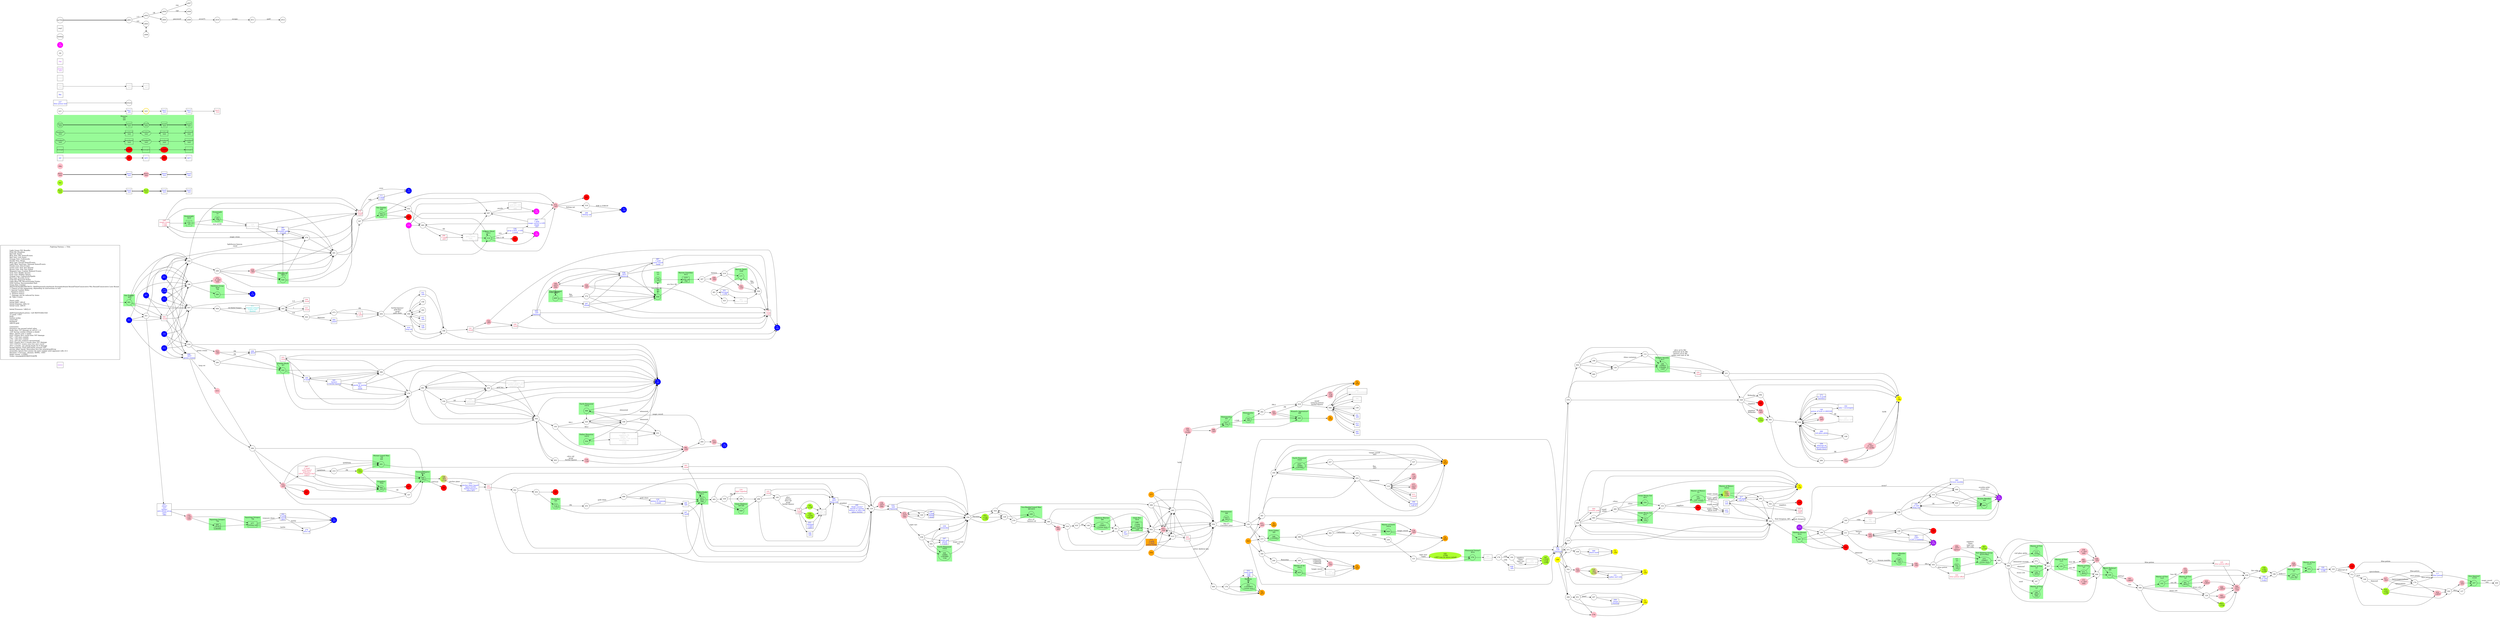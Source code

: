 digraph {
	// graph defaults
	rankdir=LR
	mclimit=50
	nodesep=.3 // changes horizontal separation of nodes
	ranksep=.4 // changes vertical separation of nodes
	node [height=.7
		width=.7
		shape=ellipse
		margin=0]
	edge[weight=5]
	stylesheet="../style.css"
	
	subgraph ShopMenu {
		node [fontcolor = "purple" shape = "rect" margin = 0.1]
		menu
	}

	// a box for a graph label
	// note that you can override the defaults set above
	title [label = "Fighting Fantasy --: Title\n\n \
		Light Green Fill: Benefits\l \
		Pink Fill: Penalties\l \
		Red Fill: Death\l \
		Blue Text: Key Items/Events\l \
		Red Text: Lost Items\l \
		Orange Text: Codewords\l \
		Purple Text: Shops\l \
		Blue Line: Forced Items/Events\l \
		Light Blue Text/Line: Optional Items/Events\l \
		Purple Line: Dice Events\l \
		Green Line: Stat Test Passed\l \
		Brown Line: Stat Test Failed\l \
		Magenta Line: Combat Related Events\l \
		Grey Text: Riddle Answer\l \
		Grey Line: Hidden Option\l \
		Orange Line: Codewords/Spells\l \
		Red Line: Possible Error\l \
		Gold Fill: Required Nodes\l \
		Light Blue Fill: Recommended Nodes\l \
		Gold Outline: Recommended Path\l \
		Green Box: Combat\l \
		SK/ST/LK/AT/AR/TM/CW/CL: Skill/Stamina/Luck/Attack Strength/Attack Round/Time/Consecutive Win Round/Consecutive Lose Round\l \
		?: Chance of this happening, depending on instructions in text\l \
		*: Special Combat Rules\l \
		-: Negative Status\l \
		+: Positive Status\l \
		^: Damage can be reduced by items\l \
		@: Take 2 items\l\l \
		Starts with:\l \
		Initial Skill: 1d6+6\l \
		Initial Stamina: 2d6+12\l \
		Initial Luck: 1d6+6\l\l \
		Initial Presence: 1d6/2+4\l\l \
		skill/stamina/luck potion: +all SK/ST/LK&1ILK\l \
		12 meal: +4ST\l \
		knife\l \
		leather jerkin\l \
		waterskin\l \
		backpack\l \
		2d6+6 gold\l\l \
		Comments:\l \
		Presence can exceed initial value\l \
		Knife does 1ST damage on roll of 1~4\l \
		-1AT during combat without a shield\l \
		004+: Ignore next 2 spells\l \
		032*: Enemy first round does 5ST daamge\l \
		037-: -1AT next combat\l \
		176-: -1AT next combat\l \
		315-: -2ST per creature encountered\l \
		044*: Enemy first 2 rounds does 5ST daamge\l \
		101*: EAT=21 means auto lost next round\l \
		201*: 2 heads, can attack heads for 6 damage\l \
		herbal liqueur: Each half bottle restores 4ST\l \
		pitcher plant liquid: Neutralize first fire attack/spell/trap\l \
		stoneskin: Ignore first enemy hit each combat until opponent rolls 21+\l \
		Parraine: 3 services: -disease, 6DMG, +8ST\l \
		blade venom: +1DMG\l \
		Order: item/gold/AT/SK/ST/LK/PR\l \
		"
		shape = "box"
		margin = 0.1]
		
	subgraph Boost {
		node [style = "filled" color = "greenyellow"]
		boo1 [label = "\N\n text"]
		boo3 [label = "\N\n text"]
		004 [label = "\N+\n +1LK"]
		010 [label = "\N\n +5ST\n +1PR"]
		053 [label = "\N\n +1LK\n +1PR"]
		067 [label = "\N\n +1LK"]
		125 [color = "greenyellow:pink" label = "\N\n -2ST\n +1PR"]
		132 [label = "\N+\n +2ST"]
		150 [label = "\N\n +3ST\n +1PR"]
		167 [label = "\N\n +1ILK\n +1LK\n +1PR"]
		181 [label = "\N\n +1AT"]
		188 [color = "greenyellow:pink" label = "\N\n -4ST\n +1LK"]
		240 [label = "\N\n +2SK\n +4ST (can be above initial)"]
		258 [label = "\N+\n +4ST"]
		329 [label = "\N\n +1ILK\n +all LK"]
		bst
	}

	subgraph Damage {
		node [style = "filled" color = "pink"]
		dam1 [label = "\N\n text"]
		dam3 [label = "\N\n text"]
		011 [label = "\N\n -3ST"]
		012 [label = "\N\n -2ST"]
		025 [label = "\N\n -1d6ST"]
		030 [label = "\N\n -1LK\n -1PR"]
		033 [label = "\N\n -3ST"]
		037 [label = "\N-\n -2ST"]
		050 [label = "\N\n -4ST"]
		054 [label = "\N\n -1d6ST"]
		068 [label = "\N\n -1d6ST"]
		071 [label = "\N\n -2ST"]
		072 [label = "\N\n -4ST"]
		075 [label = "\N\n -3ST?\n (SK)"]
		081 [label = "\N\n -4ST"]
		092 [label = "\N\n -3ST"]
		093 [label = "\N\n -1d6ST"]
		116 [label = "\N\n -1LK"]
		122 [label = "\N\n -2ST"]
		131 [label = "\N\n -1~4ST\n (SK)"]
		134 [label = "\N\n -5ST"]
		152 [label = "\N\n -1AT?\n (LK)"]
		158 [label = "\N\n -2ST?\n (SK)"]
		160 [label = "\N\n -2ST?\n (SK)"]
		176 [label = "\N-"]
		194 [label = "\N\n -?ST"]
		208 [label = "\N\n -3ST"]
		217 [label = "\N\n -5ST"]
		228 [label = "\N\n -3ST"]
		229 [label = "\N\n -3ST"]
		232 [label = "\N\n -1ST"]
		233 [label = "\N\n -2ST"]
		239 [label = "\N\n -1~4ST\n (SK)"]
		248 [label = "\N\n -2ST"]
		250 [label = "\N\n -?ST\n (?xSK)"]
		272 [label = "\N\n -3ST"]
		282 [label = "\N\n -4ST"]
		288 [label = "\N\n -2ST"]
		292 [label = "\N\n -2ST?\n (gems)"]
		297 [label = "\N\n -1ST"]
		301 [label = "\N\n -1d6ST"]
		303 [label = "\N\n -3ST"]
		315 [label = "\N-"]
		319 [label = "\N\n -3ST"]
		324 [label = "\N\n -0~6ST\n (1~3xSK)"]
		330 [label = "\N\n -4ST"]
		332 [label = "\N\n -1AT\n -2ST"]
		335 [label = "\N\n -4ST"]
		357 [label = "\N\n -1AT\n -2ST"]
		364 [label = "\N\n -2ST?\n -1LK"]
		370 [label = "\N\n -2~6ST\n (LK)"]
		372 [label = "\N\n -3ST"]
		377 [label = "\N\n -2ST?\n (SK)"]
		379 [label = "\N\n -2~6ST"]
		392 [label = "\N\n -1ST"]
		ddg
	}
	
	subgraph Death {
		node [style = "filled" color = "red"]
		005
		022
		027
		119
		123
		139
		162
		165
		225
		278
		310
		327
		350
		ddt
		ddt2
		monddt
		monddt2
	}

	subgraph Key_Item {
		node [fontcolor = "blue" shape = "rect"]
		key1 [label = "\N\n info" tooltip = "info text"]
		key2 [label = "\N\n text"]
		key3 [label = "\N\n text"]
		key4 [fontcolor = "crimson" label = "\N\n -text"]
		boo2 [class = "bst" label = "\N\n text"]
		boo4 [class = "bst" label = "\N\n text"]
		boo5 [class = "bst" label = "\N\n text"]
		dam2 [class = "ddg" label = "\N\n text"]
		dam4 [class = "ddg" label = "\N\n text"]
		dam5 [class = "ddg" label = "\N\n text"]
		opt
		opt2 [class = "bst"]
		opt3 [class = "bst"]
		006 [label = "\N\n -3ST?\n (green cream)"]
		013 [fontcolor = "crimson" label = "\N\n -meal"]
		016 [label = "\N\n lung rot"]
		021 [class = "bst" label = "\N\n -disease\n +1IST\n +allST"]
		026 [label = "\N\n -2AT\n (lantern)"]
		028 [label = "\N\n info" tooltip = "lure monsters out of water in pool room, valuable things in alchemical laboratory, door trapped, study magical box creates food"]
		038 [class = "ddg" label = "\N\n -3ST?\n (lantern)"]
		045 [label = "\N\n lantern\n 2 herbal liqueur"]
		047 [fontcolor = "crimson" class = "bst" label = "\N\n -5 gold?\n -gold chain?\n -gold key?\n -silver skeleton key?\n +4ST?"]
		064 [fontcolor = "crimson" label = "\N\n -wooden pole"]
		065 [fontcolor = "crimson" label = "\N\n -meal"]
		066 [label = "\N\n black mark"]
		070 [class = "bst" fontcolor = "crimson" label = "\N\n -2meal\n +2ST"]
		087 [label = "\N\n 1 gold\n rusty sword\n -meal"]
		088 [label = "\N\n red glass globe"]
		090 [fontcolor = "crimson" label = "\N\n -meal"]
		094 [label = "\N\n pearl"]
		100 [class = "bst" fontcolor = "crimson" label = "\N\n -magic stone\n +1LK\n +1PR"]
		103 [class = "ddg" label = "\N\n -3~4ST\n (lung rot)"]
		105 [fontcolor = "crimson" label = "\N\n -blue potion effect"]
		107 [label = "\N\n info" tooltip = "healingmagic at shrine, south-western tip, go through marshes and swordplains"]
		111 [class = "bst" label = "\N\n 2 meal\n +1LK"]
		117 [label = "\N\n blue potion"]
		118 [fontcolor = "crimson" label = "\N\n 2 gifts"]
		129 [label = "\N\n info" tooltip = "apprentice did work for wizards, air spirit in circle, wizard in dungens below black tower"]
		140 [class = "ddg" label = "\N\n potion of luck (+1d6/2LK)"]
		141 [fontcolor = "crimson" label = "\N\n -meal"]
		143 [fontcolor = "crimson" label = "\N\n -meal"]
		151 [label = "\N\n spikes and rods"]
		161 [label = "\N\n info" tooltip = "avoid elementals"]
		172 [label = "\N\n info" tooltip = "Master of Fire: Ziraphelis, brass orb: barrier smashed to ground"]
		175 [label = "\N\n pitcher plant liquid?\n (glass bottle/\n -herbal liqueur?/\n -olive oil?)"]
		180 [label = "\N\n 4 meal"]
		182 [label = "\N\n only 1 investigate"]
		197 [label = "\N\n 2 gold\n shield\n -meal"]
		202 [label = "\N\n 6 gold\n sword\n glue"]
		203 [class = "bst" label = "\N\n +4ST\n +1AT 2 combats"]
		206 [label = "\N\n -2EST"]
		209 [fontcolor = "crimson" label = "\N\n -meal"]
		210 [label = "\N\n -2AT\n (!lantern)"]
		213 [label = "\N\n info" tooltip = "tomb dust: can go to 015 after leaving apprentice"]
		216 [label = "\N\n potion of stamina\n 3 meal"]
		221 [class = "ddg" label = "\N\n chest?\n net?\n bottle?\n (ST) (ST-2) (ST-4)\n-2ST?\n (SK)"]
		223 [class = "ddg" label = "\N\n tome dust\n -1LK\n -1PR"]
		234 [fontcolor = "crimson" label = "\N\n fight together"]
		235 [label = "\N\n -1AT"]
		236 [label = "\N\n grog (+4ST, +1AT)\n 4 meal"]
		237 [label = "\N\n blue potion text"]
		238 [label = "\N\n stoneskin"]
		243 [fontcolor = "crimson" label = "\N\n -meal"]
		247 [label = "\N\n stone axe\n shield\n 5 meal"]
		249 [fontcolor = "crimson" label = "\N\n -meal"]
		251 [class = "bst" label = "\N\n Parraine\n +1PR"]
		259 [label = "\N\n ethereal oil\n spectrebane?\n (tomb dust)"]
		261 [label = "\N\n rope\n wooden pole\n 4 meal"]
		266 [label = "\N\n blade venom?\n (pestle & mortar\n lantern or olive oil)\n (glass bottle)"]
		267 [label = "\N\n rope"]
		273 [label = "\N\n 0~4 acid?\n (bottles)"]
		274 [class = "bst" fontcolor = "crimson" label = "\N\n -meal\n +4ST"]
		276 [class = "bst" fontcolor = "crimson" label = "\N\n -meal\n +2ST"]
		279 [label = "\N\n olive oil"]
		283 [fontcolor = "crimson" label = "\N\n -meal"]
		285 [label = "\N\n info" tooltip = "secret entrance cliff below tower, shantizair sought wizards"]
		287 [label = "\N\n shield"]
		293 [label = "\N\n info" tooltip = "don't take sword above fireplace, be careful of steps down next dungeon, traps in lab of master of waters, don't touch green globe or blue light screen"]
		294 [fontcolor = "crimson" label = "\N\n -meal"]
		298 [label = "\N\n -fishing net"]
		300 [class = "ddg" fontcolor = "crimson" label = "\N\n -meal\n -5ST"]
		306 [class = "bst" label = "\N\n decanter\n +all ST"]
		308 [class = "ddg" label = "\N\n -2~3ST\n (ruby)"]
		309 [label = "\N\n info" tooltip = "yellow wizard search for something, need to be allied, have to open tomb"]
		311 [fontcolor = "cyan3" label = "\N\n stamina potion?\n (1olive oil?)\n (bottle)"]
		313 [label = "\N\n pestle & mortar\n flint\n -meal"]
		317 [class = "bst" label = "\N\n +all meal\n +all ST"]
		321 [fontcolor = "crimson" label = "\N\n -meal"]
		322 [label = "\N\n -1AT\n (!lantern)"]
		326 [class = "bst" label = "\N\n 5 actions\n +1PR"]
		331 [label = "\N\n info" tooltip = "don't choose faceless at shrine"]
		344 [fontcolor = "crimson" label = "\N\n -blue potion effect"]
		347 [label = "\N\n 3 gold"]
		359 [label = "\N\n ?meal\n (?bottle)"]
		369 [label = "\N\n bronze manikin"]
		373 [label = "\N\n 3 gold\n 2 meal\n potion bottle"]
		382 [class = "ddg" label = "\N\n 7 gold\n magic sword (+1AT)\n shield\n -3ST"]
		390 [class = "ddg" label = "\N\n -2ST?\n (lung rot)"]
		393 [fontcolor = "crimson" label = "\N\n -meal"]
		396 [class = "ddg" fontcolor = "crimson" label = "\N\n -2 meal\n -2ST"]
		kky
	}
	
	subgraph Key_Word {
		node [fontcolor = "grey" shape = "rect"]
		wrd1 [label = "\N\n text"]
		wrd2 [label = "\N\n text"]
		wrd3 [label = "\N\n text"]
		040 [label = "\N\n gold key: 040\n stamina potion\n info" tooltip = "kendris at monastry\n true name, crystal, shrine safeguard, honorton key to crypt"]
		063 [label = "\N\n brass orb: 063"]
		080 [label = "\N\n rat-tailed fungus: 311\n pitcher plant: 175\n axeplant: 266"]
		091 [label = "\N\n Molander"]
		135 [label = "\N\n gold chain: 96"]
		145 [label = "\N\n glass bottle\n rope\n green cream: 145"]
		157 [label = "\N\n blue potion: 237"]
		170 [class = "bst" label = "\N\n sapphire: 50\n topaz: 24\n incantation of light: 100 speckles\n skeleton key\n +1LK\n +1PR"]
		220 [label = "\N\n diamond: 280"]
		230 [label = "\N\n Caltarelair\n Ralsteen"]
		245 [label = "\N\n ruby: 36\n tiger eye"]
		246 [label = "\N\n password: elementarae"]
		314 [label = "\N\n runes: 256"]
		360 [label = "\N\n fire ruby: 60"]
		386 [label = "\N\n Remishaz"]
		wwd
	}
	
	subgraph Shop {
		node [fontcolor = "purple" shape = "rect"]
		shop1 [label = "\N\n text"]
		shp
	}
	
	subgraph Combat {
		style = "filled" color = "palegreen"
		subgraph cluster_00 {
			label = "Monster\n 0/0\n 0/0"
			mon1 [label = "\N\n text"]
			mon2 [shape = "rect" class = "kky" label = "\N\n text"]
			mon3 [label = "\N\n text"]
			mon4 [shape = "rect" class = "kky" label = "\N\n text"]
			mon5 [shape = "rect" class = "kky" label = "\N\n text"]
			monboo1 [class = "bst" label = "\N\n text"]
			monboo2 [shape = "rect" class = "bst kky" label = "\N\n text"]
			monboo3 [class = "bst" label = "\N\n text"]
			monboo4 [shape = "rect" class = "bst kky" label = "\N\n text"]
			monboo5 [shape = "rect" class = "bst kky" label = "\N\n text"]
			mondam1 [class = "ddg" label = "\N\n text"]
			mondam2 [shape = "rect" class = "ddg kky" label = "\N\n text"]
			mondam3 [class = "ddg" label = "\N\n text"]
			mondam4 [shape = "rect" class = "ddg kky" label = "\N\n text"]
			mondam5 [shape = "rect" class = "ddg kky" label = "\N\n text"]
			monopt [shape = "rect" class = "bst kky"]
			monddt
			monopt2 [shape = "rect" class = "bst kky"]
			monddt2
			monopt3 [shape = "rect" class = "bst kky"]
		}

		subgraph cluster_01 {
			label = "Sea Zombie\n 6/7"
			001
		}
		
		subgraph cluster_02 {
			label = "Homunculus\n 8/5"
			007 [label = "\N\n -1AT"]
		}

		subgraph cluster_03 {
			label = "Stonewight\n 9/10"
			014 [shape = "rect" class = "kky" label = "\N\n info" tooltip = "stone circle in woods, monks found something, hid some crystals, secret with hermit of woodland"]
		}
		
		subgraph cluster_04 {
			label = "Slimeworm\n 8/10"
			029
		}
		
		subgraph cluster_05 {
			label = "Master of Waters\n 10/14"
			032 [style = "filled" color = "greenyellow:pink" label = "\N*\n -1SK?\n +1PR"]
		}
		
		subgraph cluster_06 {
			label = "Master of Earth\n 10/14"
			044 [label = "\N*"]
		}
		
		subgraph cluster_07 {
			label = "???\n 8/?"
			059
		}
		
		subgraph cluster_08 {
			label = "???\n ?/?"
			062 [class = "ddg" label = "\N\n -1AT\n -1ST"]
		}
		
		subgraph cluster_09 {
			label = "Swamp Alligator\n 8/10"
			069 [class = "ddg" label = "\N\n -3ST"]
		}

		subgraph cluster_10 {
			label = "Squirting Octopus\n 7/9"
			077 [shape = "rect" class = "kky" label = "\N\n fishing net"]
		}
		
		subgraph cluster_11 {
			label = "Grupplers\n 7/10"
			084 [class = "ddg" label = "\N\n -2ST"]
		}

		subgraph cluster_12 {
			label = "Pneumozone\n 9/9"
			101 [class = "ddg" label = "\N*\n -3ST"]
		}
		
		subgraph cluster_13 {
			label = "???\n ?/?"
			102 [label = "\N\n -2AT"]
		}
		
		subgraph cluster_14 {
			label = "Master of Fire\n ?/?"
			113 [label = "\N\n -1ESK"]
		}
		
		subgraph cluster_15 {
			label = "Greater Ghoul\n 9/11"
			114
		}
		
		subgraph cluster_16 {
			label = "Master of Fire\n 11/?"
			120
		}
		
		subgraph cluster_17 {
			label = "Great Moray Eel\n 8/11"
			133 [label = "\N\n -2AT"]
		}
		
		subgraph cluster_18 {
			label = "Master of Fire\n ?/?"
			136 [label = "\N\n -3EST"]
		}
		
		subgraph cluster_19 {
			label = "Barrow Guardian\n 9/12"
			137 [shape = "rect" class = "loss" label = "\N*\n lung rot\n -?AT"]
		}
		
		subgraph cluster_20 {
			label = "Master of Fire\n 11/?"
			142
		}
		
		subgraph cluster_21 {
			label = "Giant Roc\n 9/14"
			155 [shape = "rect" class = "kky" label = "\N\n 3 gold\n 3 meal\n glass bottle\n -1AT"]
		}
		
		subgraph cluster_22 {
			label = "Bronze Manikin\n 8/9"
			159 [label = "\N*\n -?ST/\n -1AT"]
		}
		
		subgraph cluster_23 {
			label = "Giant Skeleton\n 8/9 8/8"
			164 [label = "\N*"]
		}
		
		subgraph cluster_24 {
			label = "Skeleton Warrior\n 8/6"
			171 [label = "\N\n -1DMG?\n (!stone axe)"]
		}
		
		subgraph cluster_25 {
			label = "Shark-Kin\n 9/9"
			173 [label = "\N\n -1AT"]
		}
		
		subgraph cluster_26 {
			label = "Barrow Spirit\n 10/8"
			177
		}
		
		subgraph cluster_27 {
			label = "Homunculus\n ?/?"
			184 [class = "ddg" label = "\N\n -3ST"]
		}

		subgraph cluster_28 {
			label = "Mutant Amoeba\n 8/11"
			189 [label = "\N\n -1DMG?\n (!sheild)\n -1AT?"]
		}
		
		subgraph cluster_29 {
			label = "Stonewight\n ?/?"
			190 [class = "ddg" label = "\N\n -?SK"]
		}
		
		subgraph cluster_30 {
			label = "Master of Waters\n ?/?"
			191 [class = "ddt" label = "\N\n -2ST\n -2AT round"]
		}
		
		subgraph cluster_31 {
			label = "Master of Fire\n ?/?"
			199 [label = "\N\n -4EST\n (SK)"]
		}
		
		subgraph cluster_32 {
			label = "Hydra-Snake\n 8/11"
			201 [label = "\N*\n -4EST\n (SK)"]
		}
		
		subgraph cluster_33 {
			label = "Earth Elemental\n 14/22"
			205 [label = "\N*\n -1DMG\n +2EDMG"]
		}
		
		subgraph cluster_34 {
			label = "Zombie Monk\n 9/7"
			222
		}
		
		subgraph cluster_35 {
			label = "Black Skeleton*\n 9/9"
			224
		}
		
		subgraph cluster_36 {
			label = "Two-Headed Lizard Man\n 8/9 8/10"
			226
		}
		
		subgraph cluster_37 {
			label = "Mutant Lizard Man\n 7/9\n 9/9"
			241
		}
		
		subgraph cluster_38 {
			label = "Great Moray Eel\n 8/11"
			254
		}

		subgraph cluster_39 {
			label = "Dire Spectre*\n 11/19"
			257 [class = "ddt"]
		}
		
		subgraph cluster_40 {
			label = "Master of Air\n 10/11"
			265 [label = "\N*"]
		}
		
		subgraph cluster_41 {
			label = "Bronze Manikin\n 8/9"
			268 [label = "\N*"]
		}
		
		subgraph cluster_42 {
			label = "Fire Elemental\n 9/12"
			269 [label = "\N*"]
		}
		
		subgraph cluster_43 {
			label = "Master of Fire\n ?/?"
			271 [label = "\N\n -4EST"]
		}
		
		subgraph cluster_44 {
			label = "Red Skeleton Group\n 8/10+PR/2"
			275 [label = "\N\n -1DMG?\n (stone axe)"]
		}
		
		subgraph cluster_45 {
			label = "Master of Fire\n ?/?"
			295 [label = "\N\n win AR"]
		}
		
		subgraph cluster_46 {
			label = "Squirting Octopus\n 7/9"
			305 [shape = "rect" class = "kky" label = "\N\n -2EAT?\n (!gunk)"]
		}
		
		subgraph cluster_47 {
			label = "Sea Zombie\n 8/9"
			343 [class = "ddg" label = "\N\n -2ST"]
		}
		
		subgraph cluster_48 {
			label = "Bone Golem\n 8/9"
			348 [label = "\N\n +1EDMG"]
		}
		
		subgraph cluster_49 {
			label = "Skeleton\n 6/6"
			353 [label = "\N\n +1EDMG?\n (-stone axe)"]
		}
		
		subgraph cluster_50 {
			label = "Father Honorton\n 10/12"
			354
		}
		
		subgraph cluster_51 {
			label = "Earth Elemental\n 14/22"
			358 [class = "ddt" label = "\N\n -1DMG\n +2EDMG\n -1LK"]
		}
		
		subgraph cluster_52 {
			label = "Earth Elemental\n 10/14"
			368
		}
		
		subgraph cluster_53 {
			label = "Master of Fire\n 11/17"
			375
		}
		
		subgraph cluster_54 {
			label = "Elemental Vortex*\n 9/14"
			378
		}
		
		subgraph cluster_55 {
			label = "Skeleton Group\n 9/10\n 7/9"
			389
		}
		
		subgraph cluster_56 {
			label = "Master of Fire\n ?/?"
			391 [label = "\N\n -4EST"]
		}
		
		subgraph cluster_57 {
			label = "Wizard's Apprentice*\n 8/9"
			395
		}
		
		subgraph cluster_58 {
			label = "Skeletal Mutant\n 9/12"
			397
		}
		
		cbt
	}
	
	subgraph Area_1 {
		node [style = "filled" color = "blue" fontcolor = "white" fixedsize = true]
		034
		034.1 [label = "To\n 034"]
		166
		166.1 [label = "To\n 166"]
		212
		212.1 [label = "To\n 212"]
		281
		281.1 [label = "To\n 281"]
		363
		363.1 [label = "To\n 363"]
		379 [style = "filled" color = "blue" fontcolor = "white" fixedsize = true]
		379.1 [label = "To\n 379"]
		387
		387.1 [label = "To\n 387"]
	}
	
	subgraph Area_2 {
		node [style = "filled" color = "magenta" fontcolor = "white" fixedsize = true label = "To\n 356"]
		356 [label = "\N"]
		356.1
		356.2
		356.3
	}
	
	subgraph Area_3 {
		node [style = "filled" color = "orange" fixedsize = true]
		076
		076.1 [label = "To\n 076"]
		277
		277.1 [label = "To\n 277"]
		373 [style = "filled" color = "orange"]
		373.1 [label = "To\n 373"]
	}
	
	subgraph Area_4 {
		node [style = "filled" color = "orange" fixedsize = true label = "To\n 023"]
		023 [label = "\N"]
		023.1
		023.2
		023.3
		023.4
	}
	
	subgraph Area_5 {
		node [style = "filled" color = "yellow" fixedsize = true label = "To\n 106"]
		106 [label = "\N"]
		106.1
		106.2
		106.3
		106.4
		106.5
	}

	subgraph Area_6 {
		node [style = "filled" color = "purple" fontcolor = "white" fixedsize = true label = "To\n 079"]
		079 [label = "\N"]
		079.1
		079.2
	}

	subgraph Optional {
		node [shape = "rect" class = "opt kky"]
		opt [class = "opt kky"]
		monopt [class = "opt kky"]
		opt2 [class = "opt kky"]
		monopt2 [class = "opt kky"]
		opt3 [class = "opt kky"]
		monopt3 [class = "opt kky"]
	}
	
	subgraph Path {
		node [class = "path" penwidth = 3 color = "gold"]
		txt2
		key2 [class = "path"]
		wrd2 [class = "path"]
		key3
		wrd3
		boo3 [class = "path"]
		boo4 [class = "path bst"]
		boo5
		dam3 [class = "path"]
		dam4 [class = "path ddg"]
		dam5
		monboo3 [class = "path bst"]
		monboo4 [class = "path bst kky"]
		monboo5
		mondam3 [class = "path ddg"]
		mondam4 [class = "path ddg kky"]
		mondam5
		mon3 [class = "path"]
		mon4 [class = "path kky"]
		ddt2 [class = "path"]
		opt3 [class = "path opt kky"]
		monddt2 [class = "path"]
		monopt3 [class = "path opt kky"]
	}
	
	subgraph Required {
		node [shape = "rect" class = "req kky"]
		key3 [class = "req kky"]
		wrd3 [class = "req kky"]
		boo5 [class = "req kky"]
		dam5 [class = "req kky"]
		monboo5 [class = "req kky"]
		mondam5 [class = "req kky"]
		mon5 [class = "req kky"]
		ending [class = "req" shape = "octagon"]
		400 [class = "req" shape = "octagon"]
	}
	
	subgraph Required2 {
		node [shape = "rect" class = "req2 kky"]
		req2 [class = "req2 kky"]
	}
	
	mon1 -> mon2 -> mon3 -> mon4 -> mon5 [penwidth = 3]
	boo1 -> boo2 -> boo3 -> boo4 -> boo5 [penwidth = 3]
	dam1 -> dam2 -> dam3 -> dam4 -> dam5 [penwidth = 3]
	txt1 -> key1 -> txt2 -> key2 -> key3 -> key4
	wrd1 -> wrd2 -> wrd3
	opt -> ddt -> opt2 -> ddt2 -> opt3
	monboo1 -> monboo2 -> monboo3 -> monboo4 -> monboo5
	mondam1 -> mondam2 -> mondam3 -> mondam4 -> mondam5
	monopt -> monddt -> monopt2 -> monddt2 -> monopt3

	myTitle -> z001 [penwidth = 3]
	z001 -> z002 [class = "dice" label = "1-3"]
	z001 -> z003 [class = "dice" label = "4-6"]
	z002 -> z004 [class = "pass" label = "LK"]
	z002 -> z005 [class = "fail"]
	z003 -> z006 [dir = "both"]
	z004 -> z007 [class = "req" label = "req"]
	z004 -> z008 [class = "opt" label = "-opt"]
	z005 -> z009 [class = "pwd" label = "password"]
	z009 -> z010 [class = "err" label = "error(?)"]
	z010 -> z011 [class = "cbt" label = "escape"]
	z011 -> z012 [class = "skl" label = "spell"]

	{
		rank = same
		z003
		z006
	}
	
	{
		rank = same
		015
		385
	}

	title -> 001
	001 -> 351
	001 -> 057
	001 -> 090
	001 -> 186
	001 -> 333
	002 -> 015
	002 -> 385
	002 -> 056
	002 -> 037
	003 -> 116 [class = "opt" label = "-olive oil/\n -grog/\n -herbal liqueur"]
	003 -> 302
	004 -> 364
	005
	006 -> 315 [class = "req" label = "lung rot"]
	006 -> 384
	007 -> 184 [class = "cbt" label = ">3AR"]
	007 -> 395
	007 -> 262
	008 -> 311 [class = "pwd" label = "rat-failed fungus"]
	008 -> 345
	009 -> 103 [class = "pass" label = "LK"]
	009 -> 079.1 [class = "pass" label = "LK"]
	009 -> 268 [class = "fail"]
	010 -> 117 [class = "opt" label = "-blue potion"]
	010 -> 242
	010 -> 174 [class = "opt" label = "-spectrebane"]
	011 -> 023.4
	012 -> 379.1
	013 -> 110
	014 -> 135 [class = "cbt" label = "lose &le;2AR"]
	014 -> 190
	015 -> 065
	015 -> 385
	015 -> 056
	015 -> 037
	016 -> 168
	017 -> 131
	017 -> 239
	017 -> 120
	018 -> 290 [class = "pwd" label = "green cream"]
	018 -> 033
	018 -> 281.1
	019 -> 048 [class = "opt" label = "-meal/\n -stamina potion/\n -herbal liqueur"]
	019 -> 030
	019 -> 076.1
	020 -> 276
	021 -> 245
	022
	023 -> 215
	023 -> 381
	023 -> 322
	023 -> 071
	023 -> 340
	024 -> 399
	024 -> 128
	025 -> 364
	026 -> 276
	026 -> 038
	026 -> 160
	026 -> 059
	027
	028 -> 167
	029 -> 376
	029 -> 261
	029 -> 291
	029 -> 070
	030 -> 076.1
	031 -> 392
	032 -> 317
	032 -> 263
	033 -> 206 [class = "pass" label = "PR"]
	033 -> 222 [class = "fail"]
	034 -> 333
	034 -> 018
	034 -> 057
	034 -> 006
	035 -> 148 [class = "pass" label = "PR"]
	035 -> 341 [class = "fail"]
	036 -> 247
	036 -> 304
	036 -> 238
	036 -> 358
	037 -> 385
	037 -> 015
	037 -> 056
	038 -> 087
	038 -> 276
	038 -> 160
	038 -> 059
	039 -> 150 [class = "pwd" label = "fire ruby"]
	039 -> 308
	040 -> 356.2
	041 -> 055
	041 -> 201
	041 -> 124
	042 -> 060
	042 -> 112
	042 -> 130
	042 -> 169
	042 -> 189
	043 -> 094 [class = "pwd" label = "Ralsteen"]
	043 -> 073
	044 -> 134 [class = "req" label = "!magic sword"]
	044 -> 023.2
	045 -> 313
	045 -> 398
	045 -> 154
	046 -> 079.1 [class = "req" label = "-wooden pole/\n -stone axe"]
	046 -> 268
	047 -> 069
	047 -> 084
	047 -> 241 [class = "opt" label = "-gold/item"]
	047 -> 214 [class = "opt" label = "-gold/item"]
	048 -> 386
	048 -> 293
	048 -> 138
	048 -> 161
	048 -> 213
	048 -> 246
	048 -> 076.1
	049 -> 133
	049 -> 064
	049 -> 083
	049 -> 366
	049 -> 106.5
	050 -> 383
	051 -> 207 [class = "req" label = "pearl"]
	051 -> 176
	051 -> 106.3
	052 -> 085
	052 -> 097
	052 -> 114
	053 -> 128
	053 -> 024
	054 -> 242
	055 -> 139
	055 -> 173
	056 -> 144 [class = "pass" label = "SK(-2?)\n (!wooden pole)"]
	056 -> 101 [class = "fail"]
	057 -> 345
	057 -> 008
	058 -> 072
	058 -> 088
	058 -> 140
	058 -> 259
	058 -> 273
	058 -> 284
	058 -> 106.4
	059 -> 137 [class = "cbt" label = "win first AR"]
	059 -> 102 [class = "cbt" label = "lose first AR"]
	060 -> 130
	061 -> 104
	061 -> 281.1
	061 -> 255
	061 -> 302
	062 -> 275
	063 -> 020
	064 -> 049
	065 -> 089 [class = "opt" label = "silver skeleton key"]
	065 -> 385
	065 -> 056
	065 -> 037
	066 -> 106.1
	067 -> 260
	068 -> 364
	069 -> 162 [class = "cbt" label = "EAT=22"]
	069 -> 188
	070 -> 111 [class = "dice" label = "odd"]
	070 -> 212.1 [class = "dice" label = "even"]
	071 -> 023.3
	072 -> 058
	073 -> 204 [class = "pass" label = "PR"]
	073 -> 118 [class = "fail"]
	074 -> 017
	075 -> 036 [class = "pwd" label = "tiger eye"]
	075 -> 320
	075 -> 334
	076 -> 015
	076 -> 056
	076 -> 037
	077 -> 202 [class = "req" label = "treasure chest"]
	077 -> 279 [class = "req" label = "bottle"]
	077 -> 387.1
	078 -> 042
	078 -> 328
	078 -> 106.4
	079 -> 211
	079 -> 046 [class = "err" label = "error?"]
	079 -> 146
	079 -> 310
	080 -> 281.1
	080 -> 061
	080 -> 302
	081 -> 098
	081 -> 248
	082 -> 383
	083 -> 095 [class = "opt" label = "-meal/\n -slime"]
	083 -> 254 [class = "opt" label = "-slime"]
	083 -> 133
	083 -> 366
	083 -> 106.5
	084 -> 147 [class = "pass" label = "LK"]
	084 -> 327 [class = "fail"]
	085 -> 145 [class = "pass" label = "SK"]
	085 -> 396 [class = "fail"]
	086 -> 098
	086 -> 248
	086 -> 199 [class = "opt" label = "-acid"]
	086 -> 074 [class = "opt" label = "-elemental crystals"]
	086 -> 136 [class = "opt" label = "-diamond"]
	086 -> 187 [class = "opt" label = "-brass orb"]
	086 -> 113 [class = "opt" label = "-red glass globe"]
	087 -> 276
	087 -> 160
	087 -> 059
	088 -> 108
	088 -> 058
	089 -> 178
	089 -> 277.1
	090 -> 333
	090 -> 018
	090 -> 057
	090 -> 186
	090 -> 006
	091 -> 179
	092 -> 316
	092 -> 002
	093 -> 364
	094 -> 204
	095 -> 254 [class = "opt" label = "-slime"]
	095 -> 133
	095 -> 366
	095 -> 106.5
	096 -> 216 [class = "opt" label = "-gold chain"]
	096 -> 201
	096 -> 124
	097 -> 040 [class = "pwd" label = "puzzle"]
	097 -> 356.2
	098 -> 105 [class = "req" label = "blue potion"]
	098 -> 224
	099 -> 023.4
	099 -> 314 [class = "opt" label = "-1SK&ISK/\n -1LK&ILK/\n -1PR&IPR"]
	100 -> 014
	100 -> 291
	100 -> 261
	100 -> 070
	101 -> 144
	102 -> 137
	103 -> 115
	103 -> 079.1
	104 -> 230 [class = "pass" label = "LK"]
	104 -> 281.1 [class = "fail"]
	104 -> 255 [class = "fail"]
	104 -> 302 [class = "fail"]
	105 -> 364
	106 -> 371
	106 -> 352
	106 -> 289
	106 -> 078
	106 -> 219
	107 -> 394
	108 -> 058
	109 -> 123
	109 -> 203
	109 -> 335
	109 -> 079.2
	110 -> 357
	110 -> 306
	110 -> 377
	110 -> 013
	110 -> 337
	111 -> 212.1
	112 -> 231 [class = "pass" label = "-olive oil & SK/\n -ethereal oil & SK/\n -lantern oil & SK/\n spikes and rods & SK"]
	112 -> 189
	113 -> 017
	114 -> 356.1
	114 -> 022 [class = "cbt" label = "lose 3 AR"]
	114 -> 236 [class = "cbt" label = "win"]
	115 -> 009
	115 -> 268
	115 -> 369
	115 -> 046
	116 -> 392
	117 -> 257
	118 -> 204
	119
	120 -> 271 [class = "cbt" label = "win AR"]
	120 -> 081 [class = "cbt" label = "lose AR"]
	121 -> 240 [class = "pwd" label = "tiger eye/\n topaz"]
	121 -> 378
	122 -> 363.1
	122 -> 249
	123
	124 -> 158
	124 -> 210
	124 -> 334
	125 -> 151
	125 -> 106.2
	126 -> 093
	126 -> 068
	126 -> 004
	127 -> 257
	128 -> 226
	128 -> 270
	128 -> 024
	129 -> 394
	130 -> 112 [class = "req" label = "slime container"]
	130 -> 189
	131 -> 098
	132 -> 383
	133 -> 153
	134 -> 023.2
	135 -> 291
	135 -> 261
	135 -> 070
	136 -> 017
	137 -> 307
	138 -> 048
	139
	140 -> 157 [class = "pass" label = "SK"]
	140 -> 182 [class = "fail"]
	140 -> 058
	141 -> 363.1
	141 -> 122
	141 -> 249
	142 -> 391 [class = "cbt" label = "win AR"]
	142 -> 332 [class = "cbt" label = "lose AR"]
	143 -> 195
	143 -> 390
	144 -> 381
	144 -> 215
	144 -> 071
	144 -> 322
	144 -> 340
	145 -> 097
	145 -> 114
	145 -> 272
	146 -> 349
	146 -> 211
	146 -> 310
	147 -> 069
	//147 -> 372
	372 -> 147 [dir = back]
	148 -> 341 [class = "pass" label = "SK"]
	148 -> 171 [class = "fail"]
	148 -> 171
	149 -> 010 [class = "pwd" label = "diamond"]
	149 -> 217
	150 -> 196
	151 -> 125
	151 -> 106.2
	152 -> 305
	152 -> 077
	153 -> 350 [class = "pwd" label = "sapphire"]
	153 -> 191
	154 -> 255
	154 -> 061
	154 -> 302
	155 -> 002
	156 -> 394
	157 -> 058
	158 -> 210
	159 -> 194
	160 -> 269 [class = "req" label = "magic sword"]
	160 -> 330
	161 -> 048
	162
	163 -> 312 [class = "req" label = "ethereal oil"]
	163 -> 278
	164 -> 286
	165
	166 -> 018
	166 -> 057
	166 -> 186
	166 -> 006
	167 -> 322
	168 -> 141
	168 -> 363.1
	169 -> 130
	169 -> 189
	170 -> 281.1 [class = "opt" label = "elemental"]
	170 -> 031
	171 -> 341
	171 -> 002
	172 -> 317
	172 -> 366
	172 -> 106.5
	173 -> 253 [class = "pass" label = "PR"]
	173 -> 347 [class = "fail"]
	174 -> 117 [class = "opt" label = "blue potion"]
	174 -> 054
	175 -> 283
	176 -> 106.3
	177 -> 020 [class = "cbt" label = "flee\n -2ST"]
	177 -> 361
	178 -> 223
	178 -> 353
	178 -> 277.1
	179 -> 322
	179 -> 028 [class = "opt" label = "-1PR"]
	179 -> 192 [class = "opt" label = "-1PR"]
	180 -> 045
	180 -> 398
	180 -> 154
	181 -> 245
	182 -> 058
	183 -> 394
	184 -> 395
	184 -> 262
	185 -> 205
	185 -> 252
	185 -> 023.1
	186 -> 389
	186 -> 370
	187 -> 017
	188 -> 175 [class = "pwd" label = "pitcher plant"]
	188 -> 283
	189 -> 209
	189 -> 231
	190 -> 135
	191 -> 235 [class = "req" label = "magic sword\n black mark"]
	191 -> 032 [class = "req" label = "magic sword"]
	192 -> 220 [class = "pwd" label = "sapphire\n topaz\n tiger eye\n ruby"]
	192 -> 167
	193 -> 325 [class = "pass" label = "SK-2"]
	193 -> 336 [class = "pass" label = "SK-2"]
	193 -> 392 [class = "fail"]
	194 -> 355 [class = "pass" label = "SK-2"]
	195 -> 274 [class = "opt" label = "glue\n potion/\n olive oil/\n grog/\n herbal liqueur"]
	195 -> 390
	196 -> 295 [class = "pass" label = "ESK=11"]
	196 -> 229 [class = "fail"]
	197 -> 075
	197 -> 334
	198 -> 103
	198 -> 115
	198 -> 079.1
	199 -> 017
	200 -> 256 [class = "pwd" label = "runes"]
	200 -> 044
	201 -> 365
	201 -> 124
	202 -> 279 [class = "req" label = "bottle"]
	202 -> 387.1
	203 -> 123
	203 -> 335
	203 -> 079.2
	204 -> 394 [class = "opt" label = "herbal liqueur/\n gold key/\n grog/\n gold chain"]
	204 -> 168
	204 -> 016
	205 -> 023.1 [class = "req" label = "!magic sword\n -4ST"]
	205 -> 023.1 [class = "cbt" label = "flee\n -4ST"]
	205 -> 227
	206 -> 281.1
	206 -> 222
	207 -> 359
	207 -> 106.3
	208 -> 218
	209 -> 231
	210 -> 320
	210 -> 075
	210 -> 334
	211 -> 335 [class = "opt" label = "lantern\n oil"]
	211 -> 109
	211 -> 079.2
	212 -> 018
	212 -> 057
	212 -> 186
	212 -> 333
	213 -> 048
	214 -> 258 [class = "pass" label = "PR"]
	214 -> 241 [class = "fail"]
	215 -> 348
	215 -> 023.2
	216 -> 285
	217 -> 117 [class = "opt" label = "blue potion"]
	217 -> 242
	217 -> 174 [class = "opt" label = "lanternspectrebane"]
	218 -> 232
	218 -> 177
	218 -> 020
	219 -> 366
	219 -> 049
	220 -> 167
	221 -> 387.1
	221 -> 152
	222 -> 180
	222 -> 398
	222 -> 154
	223 -> 353
	223 -> 277.1
	224 -> 301 [class = "cbt" label = "EST&le;3"]
	224 -> 346 [class = "cbt" label = "win"]
	225
	226 -> 380
	227 -> 023.1
	227 -> 252
	228 -> 029
	228 -> 291
	228 -> 070
	229 -> 375
	230 -> 281.1
	230 -> 255
	230 -> 302
	231 -> 328
	231 -> 106.4
	232 -> 177
	232 -> 020
	233 -> 125
	233 -> 151
	233 -> 106.2
	234 -> 164
	235 -> 032
	236 -> 382
	236 -> 356.1
	237 -> return
	238 -> 334
	239 -> 248
	240 -> 378
	241 -> 393
	242 -> 127 [class = "pass" label = "PR-2"]
	242 -> 319 [class = "fail"]
	243 -> 281.1
	243 -> 180
	243 -> 154
	244 -> 099 [class = "pwd" label = "Remishaz"]
	244 -> 265
	245 -> 390
	246 -> 048
	247 -> 334
	248 -> 224
	249 -> 276
	249 -> 026
	250 -> 007
	250 -> 288
	251 -> 063
	252 -> 110 [class = "pwd" label = "elementarae"]
	252 -> 185
	252 -> 023.1
	253 -> 096 [class = "pwd" label = "gold chain"]
	253 -> 285
	254 -> 153
	255 -> 080 [class = "pwd" label = "gold key"]
	255 -> 281.1
	255 -> 061
	255 -> 302
	256 -> 121
	257 -> 400 [class = "cbt" label = "magic sword\n win"]
	258 -> 241
	258 -> 069
	258 -> 084
	259 -> 058
	260 -> 086
	260 -> 017
	261 -> 376
	261 -> 291
	261 -> 070
	262 -> 019 [class = "pass" label = "PR-2"]
	262 -> 303 [class = "fail"]
	263 -> 342
	263 -> 317
	263 -> 366
	263 -> 106.5
	264 -> 368 [class = "req" label = "magic sword"]
	264 -> 012
	265 -> 011 [class = "req" label = "!magic sword"]
	265 -> 023.4
	266 -> 124
	267 -> 155
	267 -> 002
	268 -> 103
	268 -> 079.1
	269 -> 374 [class = "cbt" label = "flee\n -2ST"]
	269 -> 287
	270 -> 380 [class = "obt" label = "olive oil\n -lantern oil"]
	270 -> 226
	270 -> 024
	271 -> 098
	271 -> 248
	272 -> 298 [class = "req" label = "fishing net"]
	272 -> 318
	272 -> 225
	273 -> 058
	274 -> 329
	274 -> 309
	274 -> 181
	274 -> 021
	274 -> 245
	275 -> 260
	276 -> 363.1
	277 -> 385
	277 -> 056
	277 -> 037
	278
	279 -> 387.1
	280 -> 159 [class = "req" label = "bronze manikin"]
	280 -> 194
	281 -> 376 [class = "pwd" label="lighthouse beacon\n -meal"]
	281 -> 333
	281 -> 057
	281 -> 186
	281 -> 006
	282 -> 198
	283 -> 041
	283 -> 201
	283 -> 124
	284 -> 297
	284 -> 058
	285 -> 201
	285 -> 124
	286 -> 195
	286 -> 143
	286 -> 390
	287 -> 276
	287 -> 038
	287 -> 059
	288 -> 007
	289 -> 051
	289 -> 176
	289 -> 106.3
	290 -> 206 [class = "pass" label = "PR"]
	290 -> 222 [class = "fail"]
	291 -> 367
	291 -> 070
	292 -> 067 [class = "pwd" label = "sapphire\n topaz\n tiger eye\n fire ruby"]
	292 -> 275
	293 -> 048
	294 -> 345
	295 -> 375
	296 -> 286
	297 -> 106.4
	297 -> 324
	298 -> 166.1
	299 -> 029
	299 -> 228
	299 -> 291
	299 -> 070
	300 -> 172
	301 -> 346
	302 -> 281.1
	302 -> 392
	302 -> 003
	302 -> 193
	303 -> 395
	303 -> 019 [class = "pass" label = "PR"]
	303 -> 395 [class = "fail"]
	304 -> 247
	304 -> 238
	304 -> 358
	304 -> 334
	305 -> 077
	306 -> 110
	307 -> 020
	307 -> 218 [class = "opt" label = "lantern"]
	307 -> 208
	308 -> 196
	309 -> 245
	310 -> 280 [class = "pwd" label = "diamond"]
	311 -> 345
	312 -> 149 [class = "opt" label = "acid"]
	312 -> 117 [class = "opt" label = "blue potion"]
	312 -> 054
	312 -> 174 [class = "opt" label = "spectrebane"]
	313 -> 398
	313 -> 281.1
	313 -> 154
	314 -> 023.4
	315 -> 384
	316 -> 035
	316 -> 002
	317 -> 263
	317 -> 366
	317 -> 106.5
	318 -> 166.1 [class = "cbt" label = "6AR vs ESK=8"]
	319 -> 257
	320 -> 197
	320 -> 075
	320 -> 334
	321 -> 345
	322 -> 371
	322 -> 352
	322 -> 289
	322 -> 078
	322 -> 219
	323 -> 063
	324 -> 058 [class = "pass" label = "SK"]
	324 -> 106.4 [class = "fail" label = "3xSK"]
	324 -> 106.4
	325 -> 336
	325 -> 281.1 [class = "opt" label = "elemental"]
	325 -> 031
	326 -> 163
	327
	328 -> 050 [class = "pwd" label = "sapphire"]
	328 -> 082 [class = "pwd" label = "Molander"]
	328 -> 132 [class = "pwd" label = "sapphire\n Molander"]
	328 -> 165
	328 -> 106.4
	329 -> 245
	330 -> 276
	330 -> 038
	330 -> 059
	331 -> 168
	332 -> 039
	333 -> 299
	333 -> 291
	333 -> 070
	334 -> 053 [class = "req" label = "Parraine"]
	334 -> 128
	334 -> 024
	335 -> 109
	335 -> 079.2
	336 -> 281.1 [class = "opt" label = "elemental"]
	336 -> 031
	336 -> 354
	336 -> 325
	337 -> 185
	337 -> 023.1
	338 -> 234 [class = "pass" label = "PR"]
	338 -> 296 [class = "fail"]
	339 -> 066
	339 -> 106.1
	340 -> 265
	340 -> 011
	340 -> 244
	341 -> 267
	341 -> 155
	341 -> 002
	342 -> 300 [class = "pwd" label = "sapphire"]
	342 -> 119
	343 -> 005
	343 -> 052
	343 -> 272
	344 -> 260
	345 -> 321 [class = "dice" label = "1"]
	345 -> 294 [class = "dice" label = "2-3"]
	345 -> 043 [class = "dice" label = "4-6"]
	346 -> 126 [class = "pwd" label = "brass orb"]
	346 -> 142
	346 -> 364
	346 -> 025
	347 -> 201
	347 -> 124
	348 -> 388
	349 -> 360 [class = "pwd" label = "ruby"]
	349 -> 282
	350 -> 235 [class = "req" label = "magic sword\n black mark"]
	350 -> 032 [class = "req" label = "magic sword"]
	351 -> 221
	351 -> 090
	351 -> 333
	352 -> 233
	352 -> 106.2
	353 -> 223
	353 -> 277.1
	354 -> 170
	355 -> 344 [class = "opt" label = "blue potion"]
	355 -> 062
	355 -> 275
	355 -> 292
	356 -> 085
	356 -> 097
	356 -> 114
	356 -> 272
	357 -> 110
	358 -> 334 [class = "cbt" label = "magic sword\n win"]
	359 -> 106.3
	360 -> 198
	361 -> 251
	361 -> 323
	362 -> 200 [class = "pwd" label = "Caltarelair"]
	362 -> 134
	363 -> 351
	363 -> 090
	363 -> 186
	363 -> 006
	364 -> 039
	365 -> 338
	365 -> 164
	365 -> 390
	366 -> 397
	366 -> 049
	366 -> 106.5
	366 -> final_dungeon [label = "final dungeon: 397"]
	367 -> 343
	367 -> 005
	367 -> 052
	368 -> 325
	368 -> 336
	368 -> 281.1
	369 -> 103
	369 -> 079.1
	370 -> 034.1
	371 -> 339
	371 -> 106.1
	372 -> 241
	372 -> 047
	372 -> 027
	372 -> 069
	372 -> 084
	373 -> 015
	373 -> 056
	373 -> 037
	374 -> 276
	374 -> 038
	374 -> 059
	375 -> 326
	376 -> 100 [class = "pwd" label = "magic stone"]
	376 -> 291
	376 -> 261
	376 -> 070
	377 -> 110
	378 -> 091
	379 -> 333
	379 -> 057
	379 -> 186
	379 -> 006
	380 -> 092
	380 -> 316
	380 -> 002
	381 -> 023.1
	381 -> 185
	381 -> 252
	//382 -> 085
	085 -> 382 [dir = back]
	//382 -> 097
	097 -> 382 [dir = back]
	382 -> 272
	383 -> 058
	383 -> 106.4
	384 -> 069
	384 -> 372
	384 -> 084
	385 -> 250 [class = "pass" label = "?xSK"]
	385 -> 015
	385 -> 056
	385 -> 037
	386 -> 048
	387 -> 090
	387 -> 333
	387 -> 057
	387 -> 186
	388 -> 362
	388 -> 044
	388 -> 134
	389 -> 034.1
	390 -> 266 [class = "pwd" label = "axeplant"]
	390 -> 124
	391 -> 039
	391 -> 025
	391 -> 126 [class = "pwd" label = "brass orb"]
	392 -> 264
	392 -> 379.1
	393 -> 334
	393 -> 201
	394 -> 168
	394 -> 107
	394 -> 129
	394 -> 156
	394 -> 183
	394 -> 331
	395 -> 373.1
	396 -> 145
	397 -> 146
	397 -> 211
	397 -> 310
	398 -> 243
	398 -> 281.1
	398 -> 180
	398 -> 154
	399 -> 015
	399 -> 385
	399 -> 056
	399 -> 037
	400
	400

/*
	001 [fontsize=25]
	002 [fontsize=25]
	003 [fontsize=25]
	004 [fontsize=25]
	005 [fontsize=25]
	006 [fontsize=25]
	007 [fontsize=25]
	008 [fontsize=25]
	009 [fontsize=25]
	010 [fontsize=25]
	011 [fontsize=25]
	012 [fontsize=25]
	013 [fontsize=25]
	014 [fontsize=25]
	015 [fontsize=25]
	016 [fontsize=25]
	017 [fontsize=25]
	018 [fontsize=25]
	019 [fontsize=25]
	020 [fontsize=25]
	021 [fontsize=25]
	022 [fontsize=25]
	023 [fontsize=25]
	024 [fontsize=25]
	025 [fontsize=25]
	026 [fontsize=25]
	027 [fontsize=25]
	028 [fontsize=25]
	029 [fontsize=25]
	030 [fontsize=25]
	031 [fontsize=25]
	032 [fontsize=25]
	033 [fontsize=25]
	034 [fontsize=25]
	035 [fontsize=25]
	036 [fontsize=25]
	037 [fontsize=25]
	038 [fontsize=25]
	039 [fontsize=25]
	040 [fontsize=25]
	041 [fontsize=25]
	042 [fontsize=25]
	043 [fontsize=25]
	044 [fontsize=25]
	045 [fontsize=25]
	046 [fontsize=25]
	047 [fontsize=25]
	048 [fontsize=25]
	049 [fontsize=25]
	050 [fontsize=25]
	051 [fontsize=25]
	052 [fontsize=25]
	053 [fontsize=25]
	054 [fontsize=25]
	055 [fontsize=25]
	056 [fontsize=25]
	057 [fontsize=25]
	058 [fontsize=25]
	059 [fontsize=25]
	060 [fontsize=25]
	061 [fontsize=25]
	062 [fontsize=25]
	063 [fontsize=25]
	064 [fontsize=25]
	065 [fontsize=25]
	066 [fontsize=25]
	067 [fontsize=25]
	068 [fontsize=25]
	069 [fontsize=25]
	070 [fontsize=25]
	071 [fontsize=25]
	072 [fontsize=25]
	073 [fontsize=25]
	074 [fontsize=25]
	075 [fontsize=25]
	076 [fontsize=25]
	077 [fontsize=25]
	078 [fontsize=25]
	079 [fontsize=25]
	080 [fontsize=25]
	081 [fontsize=25]
	082 [fontsize=25]
	083 [fontsize=25]
	084 [fontsize=25]
	085 [fontsize=25]
	086 [fontsize=25]
	087 [fontsize=25]
	088 [fontsize=25]
	089 [fontsize=25]
	090 [fontsize=25]
	091 [fontsize=25]
	092 [fontsize=25]
	093 [fontsize=25]
	094 [fontsize=25]
	095 [fontsize=25]
	096 [fontsize=25]
	097 [fontsize=25]
	098 [fontsize=25]
	099 [fontsize=25]
	100 [fontsize=25]
	101 [fontsize=25]
	102 [fontsize=25]
	103 [fontsize=25]
	104 [fontsize=25]
	105 [fontsize=25]
	106 [fontsize=25]
	107 [fontsize=25]
	108 [fontsize=25]
	109 [fontsize=25]
	110 [fontsize=25]
	111 [fontsize=25]
	112 [fontsize=25]
	113 [fontsize=25]
	114 [fontsize=25]
	115 [fontsize=25]
	116 [fontsize=25]
	117 [fontsize=25]
	118 [fontsize=25]
	119 [fontsize=25]
	120 [fontsize=25]
	121 [fontsize=25]
	122 [fontsize=25]
	123 [fontsize=25]
	124 [fontsize=25]
	125 [fontsize=25]
	126 [fontsize=25]
	127 [fontsize=25]
	128 [fontsize=25]
	129 [fontsize=25]
	130 [fontsize=25]
	131 [fontsize=25]
	132 [fontsize=25]
	133 [fontsize=25]
	134 [fontsize=25]
	135 [fontsize=25]
	136 [fontsize=25]
	137 [fontsize=25]
	138 [fontsize=25]
	139 [fontsize=25]
	140 [fontsize=25]
	141 [fontsize=25]
	142 [fontsize=25]
	143 [fontsize=25]
	144 [fontsize=25]
	145 [fontsize=25]
	146 [fontsize=25]
	147 [fontsize=25]
	148 [fontsize=25]
	149 [fontsize=25]
	150 [fontsize=25]
	151 [fontsize=25]
	152 [fontsize=25]
	153 [fontsize=25]
	154 [fontsize=25]
	155 [fontsize=25]
	156 [fontsize=25]
	157 [fontsize=25]
	158 [fontsize=25]
	159 [fontsize=25]
	160 [fontsize=25]
	161 [fontsize=25]
	162 [fontsize=25]
	163 [fontsize=25]
	164 [fontsize=25]
	165 [fontsize=25]
	166 [fontsize=25]
	167 [fontsize=25]
	168 [fontsize=25]
	169 [fontsize=25]
	170 [fontsize=25]
	171 [fontsize=25]
	172 [fontsize=25]
	173 [fontsize=25]
	174 [fontsize=25]
	175 [fontsize=25]
	176 [fontsize=25]
	177 [fontsize=25]
	178 [fontsize=25]
	179 [fontsize=25]
	180 [fontsize=25]
	181 [fontsize=25]
	182 [fontsize=25]
	183 [fontsize=25]
	184 [fontsize=25]
	185 [fontsize=25]
	186 [fontsize=25]
	187 [fontsize=25]
	188 [fontsize=25]
	189 [fontsize=25]
	190 [fontsize=25]
	191 [fontsize=25]
	192 [fontsize=25]
	193 [fontsize=25]
	194 [fontsize=25]
	195 [fontsize=25]
	196 [fontsize=25]
	197 [fontsize=25]
	198 [fontsize=25]
	199 [fontsize=25]
	200 [fontsize=25]
	201 [fontsize=25]
	202 [fontsize=25]
	203 [fontsize=25]
	204 [fontsize=25]
	205 [fontsize=25]
	206 [fontsize=25]
	207 [fontsize=25]
	208 [fontsize=25]
	209 [fontsize=25]
	210 [fontsize=25]
	211 [fontsize=25]
	212 [fontsize=25]
	213 [fontsize=25]
	214 [fontsize=25]
	215 [fontsize=25]
	216 [fontsize=25]
	217 [fontsize=25]
	218 [fontsize=25]
	219 [fontsize=25]
	220 [fontsize=25]
	221 [fontsize=25]
	222 [fontsize=25]
	223 [fontsize=25]
	224 [fontsize=25]
	225 [fontsize=25]
	226 [fontsize=25]
	227 [fontsize=25]
	228 [fontsize=25]
	229 [fontsize=25]
	230 [fontsize=25]
	231 [fontsize=25]
	232 [fontsize=25]
	233 [fontsize=25]
	234 [fontsize=25]
	235 [fontsize=25]
	236 [fontsize=25]
	237 [fontsize=25]
	238 [fontsize=25]
	239 [fontsize=25]
	240 [fontsize=25]
	241 [fontsize=25]
	242 [fontsize=25]
	243 [fontsize=25]
	244 [fontsize=25]
	245 [fontsize=25]
	246 [fontsize=25]
	247 [fontsize=25]
	248 [fontsize=25]
	249 [fontsize=25]
	250 [fontsize=25]
	251 [fontsize=25]
	252 [fontsize=25]
	253 [fontsize=25]
	254 [fontsize=25]
	255 [fontsize=25]
	256 [fontsize=25]
	257 [fontsize=25]
	258 [fontsize=25]
	259 [fontsize=25]
	260 [fontsize=25]
	261 [fontsize=25]
	262 [fontsize=25]
	263 [fontsize=25]
	264 [fontsize=25]
	265 [fontsize=25]
	266 [fontsize=25]
	267 [fontsize=25]
	268 [fontsize=25]
	269 [fontsize=25]
	270 [fontsize=25]
	271 [fontsize=25]
	272 [fontsize=25]
	273 [fontsize=25]
	274 [fontsize=25]
	275 [fontsize=25]
	276 [fontsize=25]
	277 [fontsize=25]
	278 [fontsize=25]
	279 [fontsize=25]
	280 [fontsize=25]
	281 [fontsize=25]
	282 [fontsize=25]
	283 [fontsize=25]
	284 [fontsize=25]
	285 [fontsize=25]
	286 [fontsize=25]
	287 [fontsize=25]
	288 [fontsize=25]
	289 [fontsize=25]
	290 [fontsize=25]
	291 [fontsize=25]
	292 [fontsize=25]
	293 [fontsize=25]
	294 [fontsize=25]
	295 [fontsize=25]
	296 [fontsize=25]
	297 [fontsize=25]
	298 [fontsize=25]
	299 [fontsize=25]
	300 [fontsize=25]
	301 [fontsize=25]
	302 [fontsize=25]
	303 [fontsize=25]
	304 [fontsize=25]
	305 [fontsize=25]
	306 [fontsize=25]
	307 [fontsize=25]
	308 [fontsize=25]
	309 [fontsize=25]
	310 [fontsize=25]
	311 [fontsize=25]
	312 [fontsize=25]
	313 [fontsize=25]
	314 [fontsize=25]
	315 [fontsize=25]
	316 [fontsize=25]
	317 [fontsize=25]
	318 [fontsize=25]
	319 [fontsize=25]
	320 [fontsize=25]
	321 [fontsize=25]
	322 [fontsize=25]
	323 [fontsize=25]
	324 [fontsize=25]
	325 [fontsize=25]
	326 [fontsize=25]
	327 [fontsize=25]
	328 [fontsize=25]
	329 [fontsize=25]
	330 [fontsize=25]
	331 [fontsize=25]
	332 [fontsize=25]
	333 [fontsize=25]
	334 [fontsize=25]
	335 [fontsize=25]
	336 [fontsize=25]
	337 [fontsize=25]
	338 [fontsize=25]
	339 [fontsize=25]
	340 [fontsize=25]
	341 [fontsize=25]
	342 [fontsize=25]
	343 [fontsize=25]
	344 [fontsize=25]
	345 [fontsize=25]
	346 [fontsize=25]
	347 [fontsize=25]
	348 [fontsize=25]
	349 [fontsize=25]
	350 [fontsize=25]
	351 [fontsize=25]
	352 [fontsize=25]
	353 [fontsize=25]
	354 [fontsize=25]
	355 [fontsize=25]
	356 [fontsize=25]
	357 [fontsize=25]
	358 [fontsize=25]
	359 [fontsize=25]
	360 [fontsize=25]
	361 [fontsize=25]
	362 [fontsize=25]
	363 [fontsize=25]
	364 [fontsize=25]
	365 [fontsize=25]
	366 [fontsize=25]
	367 [fontsize=25]
	368 [fontsize=25]
	369 [fontsize=25]
	370 [fontsize=25]
	371 [fontsize=25]
	372 [fontsize=25]
	373 [fontsize=25]
	374 [fontsize=25]
	375 [fontsize=25]
	376 [fontsize=25]
	377 [fontsize=25]
	378 [fontsize=25]
	379 [fontsize=25]
	380 [fontsize=25]
	381 [fontsize=25]
	382 [fontsize=25]
	383 [fontsize=25]
	384 [fontsize=25]
	385 [fontsize=25]
	386 [fontsize=25]
	387 [fontsize=25]
	388 [fontsize=25]
	389 [fontsize=25]
	390 [fontsize=25]
	391 [fontsize=25]
	392 [fontsize=25]
	393 [fontsize=25]
	394 [fontsize=25]
	395 [fontsize=25]
	396 [fontsize=25]
	397 [fontsize=25]
	398 [fontsize=25]
	399 [fontsize=25]
	400 [fontsize=25]
	401 [fontsize=25]
	402 [fontsize=25]
	403 [fontsize=25]
	404 [fontsize=25]
	405 [fontsize=25]
	406 [fontsize=25]
	407 [fontsize=25]
	408 [fontsize=25]
	409 [fontsize=25]
	410 [fontsize=25]
	411 [fontsize=25]
	412 [fontsize=25]
	413 [fontsize=25]
	414 [fontsize=25]
	415 [fontsize=25]
	416 [fontsize=25]
	417 [fontsize=25]
	418 [fontsize=25]
	419 [fontsize=25]
	420 [fontsize=25]
	421 [fontsize=25]
	422 [fontsize=25]
	423 [fontsize=25]
	424 [fontsize=25]
	425 [fontsize=25]
	426 [fontsize=25]
	427 [fontsize=25]
	428 [fontsize=25]
	429 [fontsize=25]
	430 [fontsize=25]
	431 [fontsize=25]
	432 [fontsize=25]
	433 [fontsize=25]
	434 [fontsize=25]
	435 [fontsize=25]
	436 [fontsize=25]
	437 [fontsize=25]
	438 [fontsize=25]
	439 [fontsize=25]
	440 [fontsize=25]
	441 [fontsize=25]
	442 [fontsize=25]
	443 [fontsize=25]
	444 [fontsize=25]
	445 [fontsize=25]
	446 [fontsize=25]
	447 [fontsize=25]
	448 [fontsize=25]
	449 [fontsize=25]
	450 [fontsize=25]
	451 [fontsize=25]
	452 [fontsize=25]
	453 [fontsize=25]
	454 [fontsize=25]
	455 [fontsize=25]
	456 [fontsize=25]
	457 [fontsize=25]
	458 [fontsize=25]
	459 [fontsize=25]
	460 [fontsize=25]
	461 [fontsize=25]
	462 [fontsize=25]
	463 [fontsize=25]
	464 [fontsize=25]
	465 [fontsize=25]
	466 [fontsize=25]
	467 [fontsize=25]
	468 [fontsize=25]
	469 [fontsize=25]
	470 [fontsize=25]
	471 [fontsize=25]
	472 [fontsize=25]
	473 [fontsize=25]
	474 [fontsize=25]
	475 [fontsize=25]
	476 [fontsize=25]
	477 [fontsize=25]
	478 [fontsize=25]
	479 [fontsize=25]
	480 [fontsize=25]
	481 [fontsize=25]
	482 [fontsize=25]
	483 [fontsize=25]
	484 [fontsize=25]
	485 [fontsize=25]
	486 [fontsize=25]
	487 [fontsize=25]
	488 [fontsize=25]
	489 [fontsize=25]
	490 [fontsize=25]
	491 [fontsize=25]
	492 [fontsize=25]
	493 [fontsize=25]
	494 [fontsize=25]
	495 [fontsize=25]
	496 [fontsize=25]
	497 [fontsize=25]
	498 [fontsize=25]
	499 [fontsize=25]
	500 [fontsize=25]
	501 [fontsize=25]
	502 [fontsize=25]
	503 [fontsize=25]
	504 [fontsize=25]
	505 [fontsize=25]
	506 [fontsize=25]
	507 [fontsize=25]
	508 [fontsize=25]
	509 [fontsize=25]
	510 [fontsize=25]
	511 [fontsize=25]
	512 [fontsize=25]
	513 [fontsize=25]
	514 [fontsize=25]
	515 [fontsize=25]
	516 [fontsize=25]
	517 [fontsize=25]
	518 [fontsize=25]
	519 [fontsize=25]
	520 [fontsize=25]
	521 [fontsize=25]
	522 [fontsize=25]
	523 [fontsize=25]
	524 [fontsize=25]
	525 [fontsize=25]
	526 [fontsize=25]
	527 [fontsize=25]
	528 [fontsize=25]
	529 [fontsize=25]
	530 [fontsize=25]
	531 [fontsize=25]
	532 [fontsize=25]
	533 [fontsize=25]
	534 [fontsize=25]
	535 [fontsize=25]
	536 [fontsize=25]
	537 [fontsize=25]
	538 [fontsize=25]
	539 [fontsize=25]
	540 [fontsize=25]
	541 [fontsize=25]
	542 [fontsize=25]
	543 [fontsize=25]
	544 [fontsize=25]
	545 [fontsize=25]
	546 [fontsize=25]
	547 [fontsize=25]
	548 [fontsize=25]
	549 [fontsize=25]
	550 [fontsize=25]
	551 [fontsize=25]
	552 [fontsize=25]
	553 [fontsize=25]
	554 [fontsize=25]
	555 [fontsize=25]
	556 [fontsize=25]
	557 [fontsize=25]
	558 [fontsize=25]
	559 [fontsize=25]
	560 [fontsize=25]
	561 [fontsize=25]
	562 [fontsize=25]
	563 [fontsize=25]
	564 [fontsize=25]
	565 [fontsize=25]
	566 [fontsize=25]
	567 [fontsize=25]
	568 [fontsize=25]
	569 [fontsize=25]
	570 [fontsize=25]
	571 [fontsize=25]
	572 [fontsize=25]
	573 [fontsize=25]
	574 [fontsize=25]
	575 [fontsize=25]
	576 [fontsize=25]
	577 [fontsize=25]
	578 [fontsize=25]
	579 [fontsize=25]
	580 [fontsize=25]
	581 [fontsize=25]
	582 [fontsize=25]
	583 [fontsize=25]
	584 [fontsize=25]
	585 [fontsize=25]
	586 [fontsize=25]
	587 [fontsize=25]
	588 [fontsize=25]
	589 [fontsize=25]
	590 [fontsize=25]
	591 [fontsize=25]
	592 [fontsize=25]
	593 [fontsize=25]
	594 [fontsize=25]
	595 [fontsize=25]
	596 [fontsize=25]
	597 [fontsize=25]
	598 [fontsize=25]
	599 [fontsize=25]
	600 [fontsize=25]
	601 [fontsize=25]
	602 [fontsize=25]
	603 [fontsize=25]
	604 [fontsize=25]
	605 [fontsize=25]
	606 [fontsize=25]
	607 [fontsize=25]
	608 [fontsize=25]
	609 [fontsize=25]
	610 [fontsize=25]
	611 [fontsize=25]
	612 [fontsize=25]
	613 [fontsize=25]
	614 [fontsize=25]
	615 [fontsize=25]
	616 [fontsize=25]
	617 [fontsize=25]
	618 [fontsize=25]
	619 [fontsize=25]
	620 [fontsize=25]
	621 [fontsize=25]
	622 [fontsize=25]
	623 [fontsize=25]
	624 [fontsize=25]
	625 [fontsize=25]
	626 [fontsize=25]
	627 [fontsize=25]
	628 [fontsize=25]
	629 [fontsize=25]
	630 [fontsize=25]
	631 [fontsize=25]
	632 [fontsize=25]
	633 [fontsize=25]
	634 [fontsize=25]
	635 [fontsize=25]
	636 [fontsize=25]
	637 [fontsize=25]
	638 [fontsize=25]
	639 [fontsize=25]
	640 [fontsize=25]
	641 [fontsize=25]
	642 [fontsize=25]
	643 [fontsize=25]
	644 [fontsize=25]
	645 [fontsize=25]
	646 [fontsize=25]
	647 [fontsize=25]
	648 [fontsize=25]
	649 [fontsize=25]
	650 [fontsize=25]
	651 [fontsize=25]
	652 [fontsize=25]
	653 [fontsize=25]
	654 [fontsize=25]
	655 [fontsize=25]
	656 [fontsize=25]
	657 [fontsize=25]
	658 [fontsize=25]
	659 [fontsize=25]
	660 [fontsize=25]
	661 [fontsize=25]
	662 [fontsize=25]
	663 [fontsize=25]
	664 [fontsize=25]
	665 [fontsize=25]
	666 [fontsize=25]
	667 [fontsize=25]
	668 [fontsize=25]
	669 [fontsize=25]
	670 [fontsize=25]
	671 [fontsize=25]
	672 [fontsize=25]
	673 [fontsize=25]
	674 [fontsize=25]
	675 [fontsize=25]
	676 [fontsize=25]
	677 [fontsize=25]
	678 [fontsize=25]
	679 [fontsize=25]
	680 [fontsize=25]
	681 [fontsize=25]
	682 [fontsize=25]
	683 [fontsize=25]
	684 [fontsize=25]
	685 [fontsize=25]
	686 [fontsize=25]
	687 [fontsize=25]
	688 [fontsize=25]
	689 [fontsize=25]
	690 [fontsize=25]
	691 [fontsize=25]
	692 [fontsize=25]
	693 [fontsize=25]
	694 [fontsize=25]
	695 [fontsize=25]
	696 [fontsize=25]
	697 [fontsize=25]
	698 [fontsize=25]
	699 [fontsize=25]
	700 [fontsize=25]
	701 [fontsize=25]
	702 [fontsize=25]
	703 [fontsize=25]
	704 [fontsize=25]
	705 [fontsize=25]
	706 [fontsize=25]
	707 [fontsize=25]
	708 [fontsize=25]
	709 [fontsize=25]
	710 [fontsize=25]
	711 [fontsize=25]
	712 [fontsize=25]
	713 [fontsize=25]
	714 [fontsize=25]
	715 [fontsize=25]
	716 [fontsize=25]
	717 [fontsize=25]
	718 [fontsize=25]
	719 [fontsize=25]
	720 [fontsize=25]
	721 [fontsize=25]
	722 [fontsize=25]
	723 [fontsize=25]
	724 [fontsize=25]
	725 [fontsize=25]
	726 [fontsize=25]
	727 [fontsize=25]
	728 [fontsize=25]
	729 [fontsize=25]
	730 [fontsize=25]
	731 [fontsize=25]
	732 [fontsize=25]
	733 [fontsize=25]
	734 [fontsize=25]
	735 [fontsize=25]
	736 [fontsize=25]
	737 [fontsize=25]
	738 [fontsize=25]
	739 [fontsize=25]
	740 [fontsize=25]
	741 [fontsize=25]
	742 [fontsize=25]
	743 [fontsize=25]
	744 [fontsize=25]
	745 [fontsize=25]
	746 [fontsize=25]
	747 [fontsize=25]
	748 [fontsize=25]
	749 [fontsize=25]
	750 [fontsize=25]
	751 [fontsize=25]
	752 [fontsize=25]
	753 [fontsize=25]
	754 [fontsize=25]
	755 [fontsize=25]
	756 [fontsize=25]
	757 [fontsize=25]
	758 [fontsize=25]
	759 [fontsize=25]
	760 [fontsize=25]
	761 [fontsize=25]
	762 [fontsize=25]
	763 [fontsize=25]
	764 [fontsize=25]
	765 [fontsize=25]
	766 [fontsize=25]
	767 [fontsize=25]
	768 [fontsize=25]
	769 [fontsize=25]
	770 [fontsize=25]
	771 [fontsize=25]
	772 [fontsize=25]
	773 [fontsize=25]
	774 [fontsize=25]
	775 [fontsize=25]
	776 [fontsize=25]
	777 [fontsize=25]
	778 [fontsize=25]
	779 [fontsize=25]
	780 [fontsize=25]
	781 [fontsize=25]
	782 [fontsize=25]
	783 [fontsize=25]
	784 [fontsize=25]
	785 [fontsize=25]
	786 [fontsize=25]
	787 [fontsize=25]
	788 [fontsize=25]
	789 [fontsize=25]
	790 [fontsize=25]
	791 [fontsize=25]
	792 [fontsize=25]
	793 [fontsize=25]
	794 [fontsize=25]
	795 [fontsize=25]
	796 [fontsize=25]
	797 [fontsize=25]
	798 [fontsize=25]
	799 [fontsize=25]
	800 [fontsize=25]
	801 [fontsize=25]
	802 [fontsize=25]
	803 [fontsize=25]
	804 [fontsize=25]
	805 [fontsize=25]
	806 [fontsize=25]
	807 [fontsize=25]
	808 [fontsize=25]
	809 [fontsize=25]
	810 [fontsize=25]
	811 [fontsize=25]
	812 [fontsize=25]
	813 [fontsize=25]
	814 [fontsize=25]
	815 [fontsize=25]
	816 [fontsize=25]
	817 [fontsize=25]
	818 [fontsize=25]
	819 [fontsize=25]
	820 [fontsize=25]
	821 [fontsize=25]
	822 [fontsize=25]
	823 [fontsize=25]
	824 [fontsize=25]
	825 [fontsize=25]
	826 [fontsize=25]
	827 [fontsize=25]
	828 [fontsize=25]
	829 [fontsize=25]
	830 [fontsize=25]
	831 [fontsize=25]
	832 [fontsize=25]
	833 [fontsize=25]
	834 [fontsize=25]
	835 [fontsize=25]
	836 [fontsize=25]
	837 [fontsize=25]
	838 [fontsize=25]
	839 [fontsize=25]
	840 [fontsize=25]
	841 [fontsize=25]
	842 [fontsize=25]
	843 [fontsize=25]
	844 [fontsize=25]
	845 [fontsize=25]
	846 [fontsize=25]
	847 [fontsize=25]
	848 [fontsize=25]
	849 [fontsize=25]
	850 [fontsize=25]
	851 [fontsize=25]
	852 [fontsize=25]
	853 [fontsize=25]
	854 [fontsize=25]
	855 [fontsize=25]
	856 [fontsize=25]
	857 [fontsize=25]
	858 [fontsize=25]
	859 [fontsize=25]
	860 [fontsize=25]
	861 [fontsize=25]
	862 [fontsize=25]
	863 [fontsize=25]
	864 [fontsize=25]
	865 [fontsize=25]
	866 [fontsize=25]
	867 [fontsize=25]
	868 [fontsize=25]
	869 [fontsize=25]
	870 [fontsize=25]
	871 [fontsize=25]
	872 [fontsize=25]
	873 [fontsize=25]
	874 [fontsize=25]
	875 [fontsize=25]
	876 [fontsize=25]
	877 [fontsize=25]
	878 [fontsize=25]
	879 [fontsize=25]
	880 [fontsize=25]
	881 [fontsize=25]
	882 [fontsize=25]
	883 [fontsize=25]
	884 [fontsize=25]
	885 [fontsize=25]
	886 [fontsize=25]
	887 [fontsize=25]
	888 [fontsize=25]
	889 [fontsize=25]
	890 [fontsize=25]
	891 [fontsize=25]
	892 [fontsize=25]
	893 [fontsize=25]
	894 [fontsize=25]
	895 [fontsize=25]
	896 [fontsize=25]
	897 [fontsize=25]
	898 [fontsize=25]
	899 [fontsize=25]
	900 [fontsize=25]
	901 [fontsize=25]
	902 [fontsize=25]
	903 [fontsize=25]
	904 [fontsize=25]
	905 [fontsize=25]
	906 [fontsize=25]
	907 [fontsize=25]
	908 [fontsize=25]
	909 [fontsize=25]
	910 [fontsize=25]
	911 [fontsize=25]
	912 [fontsize=25]
	913 [fontsize=25]
	914 [fontsize=25]
	915 [fontsize=25]
	916 [fontsize=25]
	917 [fontsize=25]
	918 [fontsize=25]
	919 [fontsize=25]
	920 [fontsize=25]
	921 [fontsize=25]
	922 [fontsize=25]
	923 [fontsize=25]
	924 [fontsize=25]
	925 [fontsize=25]
	926 [fontsize=25]
	927 [fontsize=25]
	928 [fontsize=25]
	929 [fontsize=25]
	930 [fontsize=25]
	931 [fontsize=25]
	932 [fontsize=25]
	933 [fontsize=25]
	934 [fontsize=25]
	935 [fontsize=25]
	936 [fontsize=25]
	937 [fontsize=25]
	938 [fontsize=25]
	939 [fontsize=25]
	940 [fontsize=25]
	941 [fontsize=25]
	942 [fontsize=25]
	943 [fontsize=25]
	944 [fontsize=25]
	945 [fontsize=25]
	946 [fontsize=25]
	947 [fontsize=25]
	948 [fontsize=25]
	949 [fontsize=25]
	950 [fontsize=25]
	951 [fontsize=25]
	952 [fontsize=25]
	953 [fontsize=25]
	954 [fontsize=25]
	955 [fontsize=25]
	956 [fontsize=25]
	957 [fontsize=25]
	958 [fontsize=25]
	959 [fontsize=25]
	960 [fontsize=25]
	961 [fontsize=25]
	962 [fontsize=25]
	963 [fontsize=25]
	964 [fontsize=25]
	965 [fontsize=25]
	966 [fontsize=25]
	967 [fontsize=25]
	968 [fontsize=25]
	969 [fontsize=25]
	970 [fontsize=25]
	971 [fontsize=25]
	972 [fontsize=25]
	973 [fontsize=25]
	974 [fontsize=25]
	975 [fontsize=25]
	976 [fontsize=25]
	977 [fontsize=25]
	978 [fontsize=25]
	979 [fontsize=25]
	980 [fontsize=25]
	981 [fontsize=25]
	982 [fontsize=25]
	983 [fontsize=25]
	984 [fontsize=25]
	985 [fontsize=25]
	986 [fontsize=25]
	987 [fontsize=25]
	988 [fontsize=25]
	989 [fontsize=25]
	990 [fontsize=25]
	991 [fontsize=25]
	992 [fontsize=25]
	993 [fontsize=25]
	994 [fontsize=25]
	995 [fontsize=25]
	996 [fontsize=25]
	997 [fontsize=25]
	998 [fontsize=25]
	999 [fontsize=25]
	1000 [fontsize=25]
*/
}
